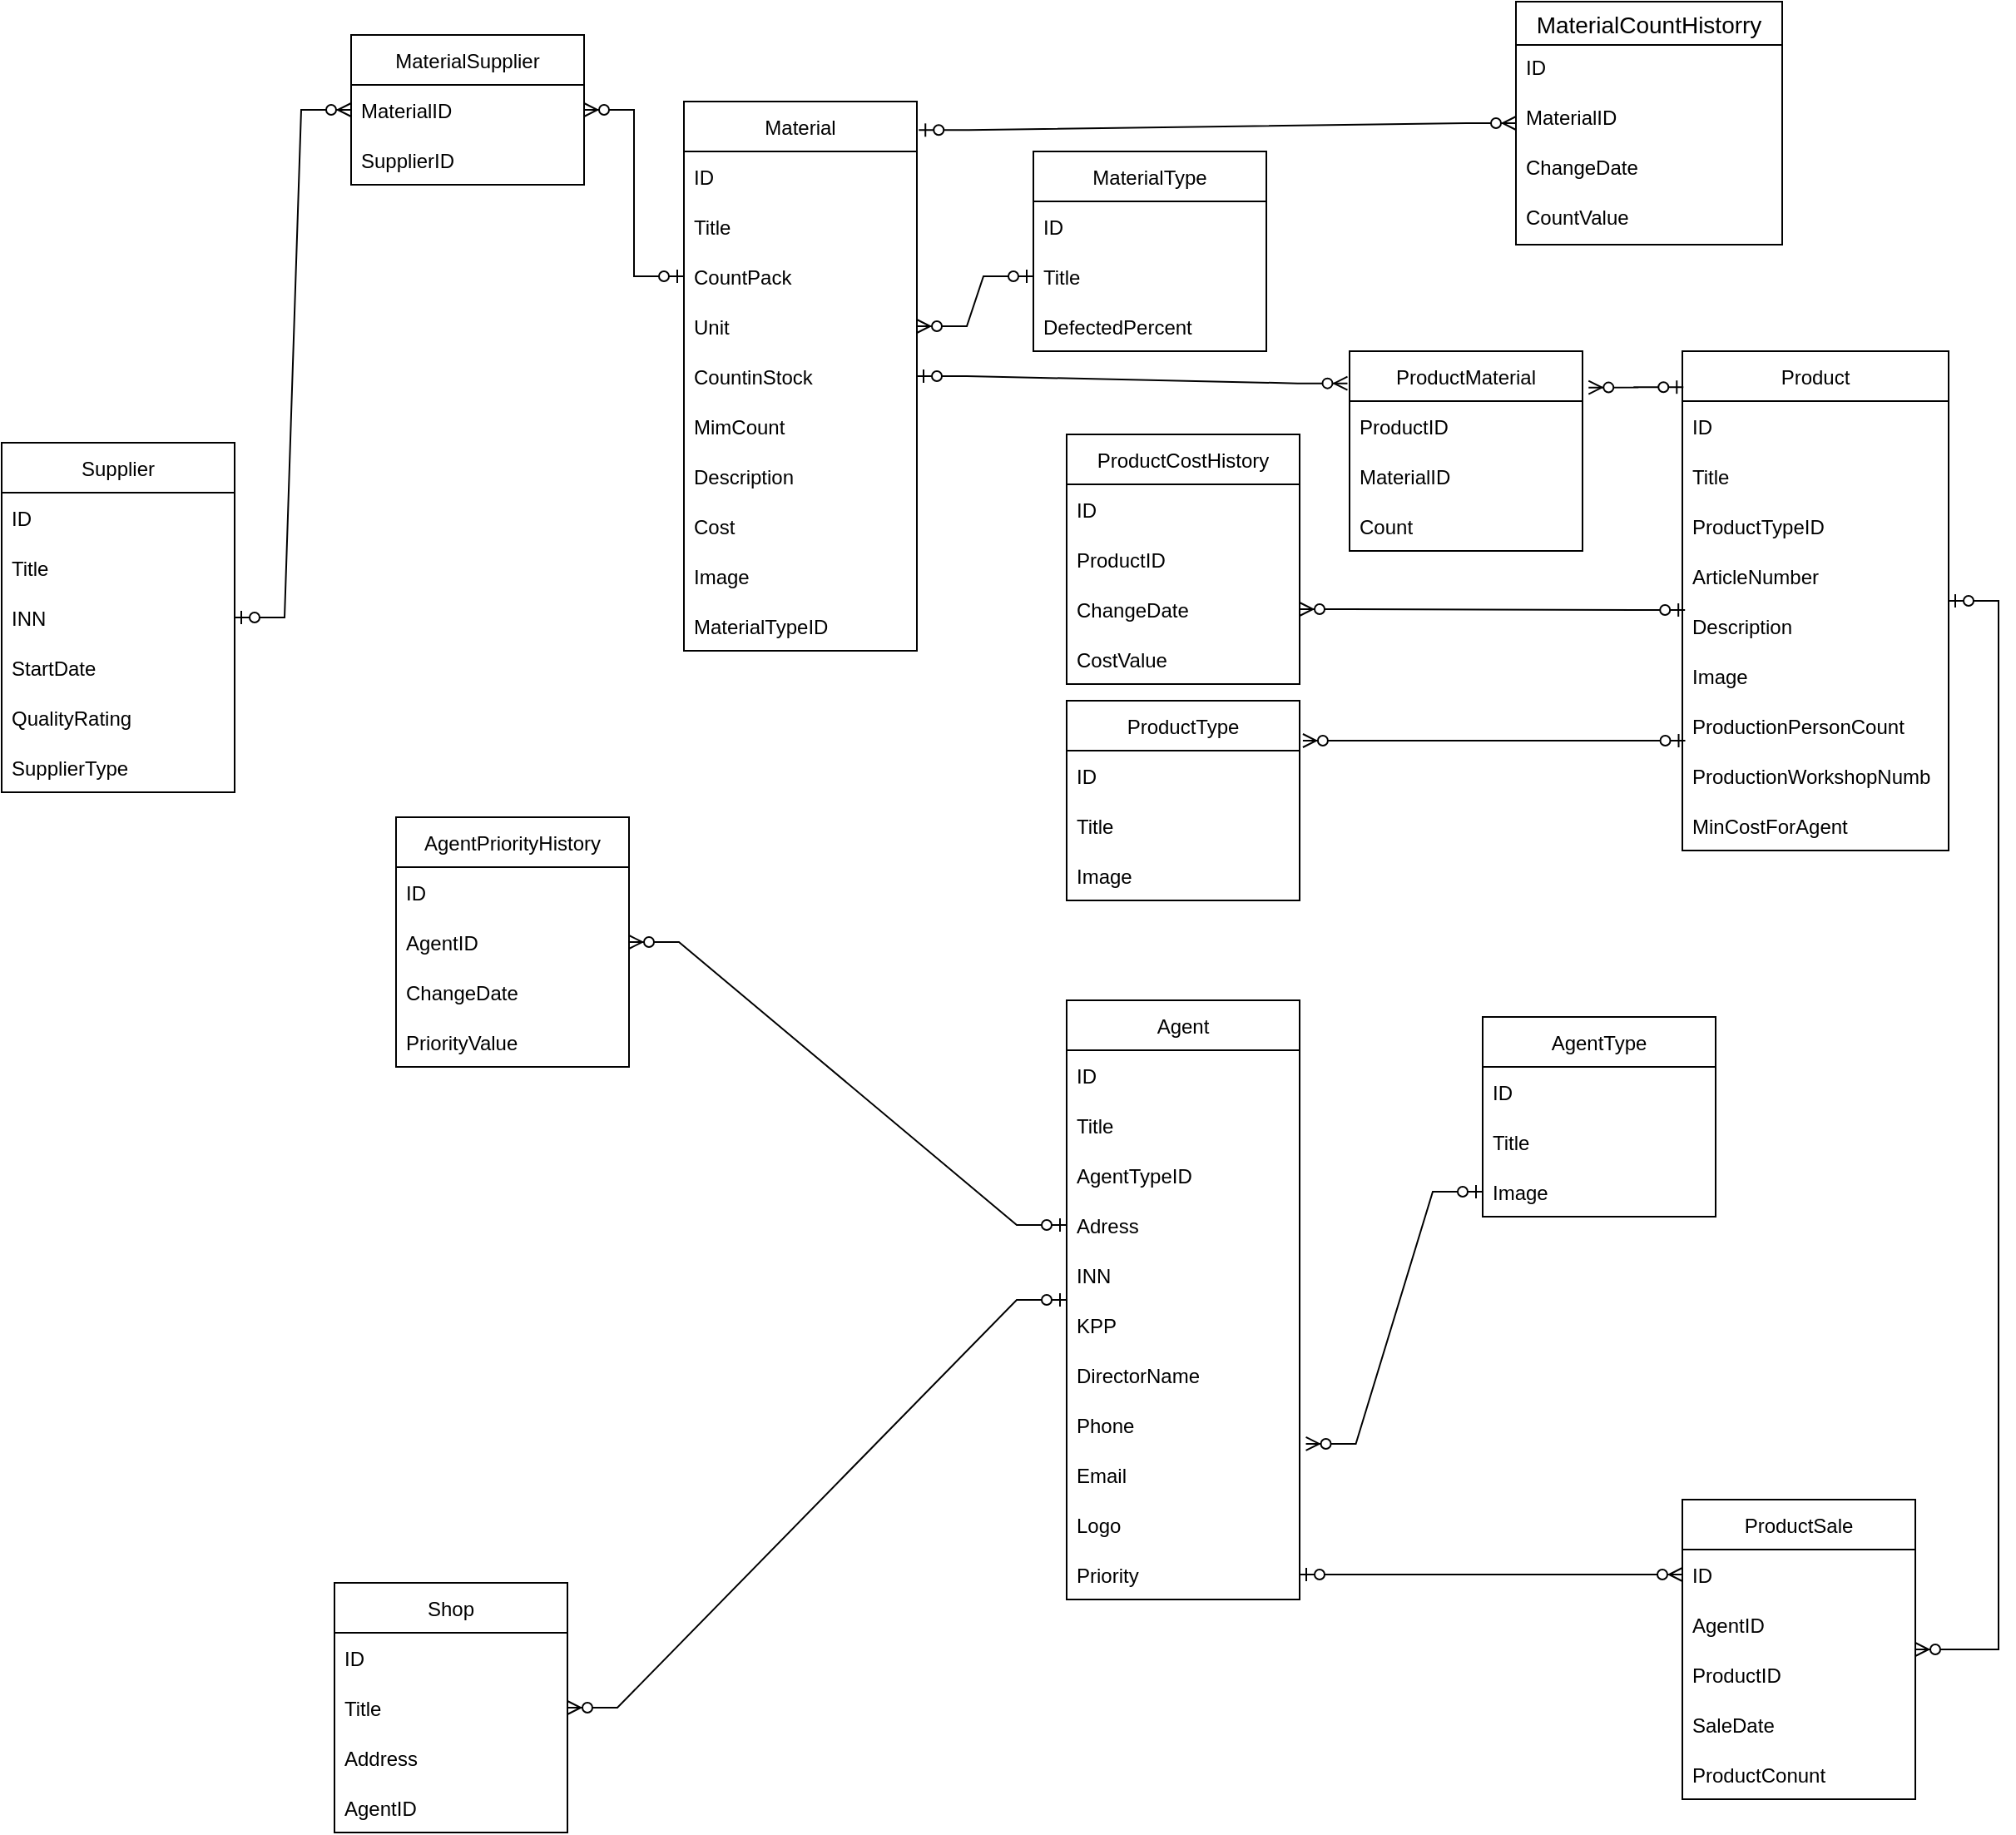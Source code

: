 <mxfile version="20.5.1" type="device"><diagram id="dXDiWoVjgruQhCKhAoji" name="Страница 1"><mxGraphModel dx="2500" dy="829" grid="1" gridSize="10" guides="1" tooltips="1" connect="1" arrows="1" fold="1" page="1" pageScale="1" pageWidth="827" pageHeight="1169" math="0" shadow="0"><root><mxCell id="0"/><mxCell id="1" parent="0"/><mxCell id="D14XUjbQnSasZmBfT_IB-1" value="Product" style="swimlane;fontStyle=0;childLayout=stackLayout;horizontal=1;startSize=30;horizontalStack=0;resizeParent=1;resizeParentMax=0;resizeLast=0;collapsible=1;marginBottom=0;" parent="1" vertex="1"><mxGeometry x="290" y="210" width="160" height="300" as="geometry"><mxRectangle x="110" y="110" width="80" height="30" as="alternateBounds"/></mxGeometry></mxCell><mxCell id="D14XUjbQnSasZmBfT_IB-2" value="ID" style="text;strokeColor=none;fillColor=none;align=left;verticalAlign=middle;spacingLeft=4;spacingRight=4;overflow=hidden;points=[[0,0.5],[1,0.5]];portConstraint=eastwest;rotatable=0;" parent="D14XUjbQnSasZmBfT_IB-1" vertex="1"><mxGeometry y="30" width="160" height="30" as="geometry"/></mxCell><mxCell id="D14XUjbQnSasZmBfT_IB-3" value="Title" style="text;strokeColor=none;fillColor=none;align=left;verticalAlign=middle;spacingLeft=4;spacingRight=4;overflow=hidden;points=[[0,0.5],[1,0.5]];portConstraint=eastwest;rotatable=0;" parent="D14XUjbQnSasZmBfT_IB-1" vertex="1"><mxGeometry y="60" width="160" height="30" as="geometry"/></mxCell><mxCell id="D14XUjbQnSasZmBfT_IB-4" value="ProductTypeID" style="text;strokeColor=none;fillColor=none;align=left;verticalAlign=middle;spacingLeft=4;spacingRight=4;overflow=hidden;points=[[0,0.5],[1,0.5]];portConstraint=eastwest;rotatable=0;" parent="D14XUjbQnSasZmBfT_IB-1" vertex="1"><mxGeometry y="90" width="160" height="30" as="geometry"/></mxCell><mxCell id="D14XUjbQnSasZmBfT_IB-23" value="ArticleNumber" style="text;strokeColor=none;fillColor=none;align=left;verticalAlign=middle;spacingLeft=4;spacingRight=4;overflow=hidden;points=[[0,0.5],[1,0.5]];portConstraint=eastwest;rotatable=0;" parent="D14XUjbQnSasZmBfT_IB-1" vertex="1"><mxGeometry y="120" width="160" height="30" as="geometry"/></mxCell><mxCell id="D14XUjbQnSasZmBfT_IB-24" value="Description" style="text;strokeColor=none;fillColor=none;align=left;verticalAlign=middle;spacingLeft=4;spacingRight=4;overflow=hidden;points=[[0,0.5],[1,0.5]];portConstraint=eastwest;rotatable=0;" parent="D14XUjbQnSasZmBfT_IB-1" vertex="1"><mxGeometry y="150" width="160" height="30" as="geometry"/></mxCell><mxCell id="D14XUjbQnSasZmBfT_IB-25" value="Image" style="text;strokeColor=none;fillColor=none;align=left;verticalAlign=middle;spacingLeft=4;spacingRight=4;overflow=hidden;points=[[0,0.5],[1,0.5]];portConstraint=eastwest;rotatable=0;" parent="D14XUjbQnSasZmBfT_IB-1" vertex="1"><mxGeometry y="180" width="160" height="30" as="geometry"/></mxCell><mxCell id="D14XUjbQnSasZmBfT_IB-26" value="ProductionPersonCount" style="text;strokeColor=none;fillColor=none;align=left;verticalAlign=middle;spacingLeft=4;spacingRight=4;overflow=hidden;points=[[0,0.5],[1,0.5]];portConstraint=eastwest;rotatable=0;" parent="D14XUjbQnSasZmBfT_IB-1" vertex="1"><mxGeometry y="210" width="160" height="30" as="geometry"/></mxCell><mxCell id="D14XUjbQnSasZmBfT_IB-28" value="ProductionWorkshopNumb" style="text;strokeColor=none;fillColor=none;align=left;verticalAlign=middle;spacingLeft=4;spacingRight=4;overflow=hidden;points=[[0,0.5],[1,0.5]];portConstraint=eastwest;rotatable=0;" parent="D14XUjbQnSasZmBfT_IB-1" vertex="1"><mxGeometry y="240" width="160" height="30" as="geometry"/></mxCell><mxCell id="D14XUjbQnSasZmBfT_IB-27" value="MinCostForAgent" style="text;strokeColor=none;fillColor=none;align=left;verticalAlign=middle;spacingLeft=4;spacingRight=4;overflow=hidden;points=[[0,0.5],[1,0.5]];portConstraint=eastwest;rotatable=0;" parent="D14XUjbQnSasZmBfT_IB-1" vertex="1"><mxGeometry y="270" width="160" height="30" as="geometry"/></mxCell><mxCell id="D14XUjbQnSasZmBfT_IB-58" value="" style="edgeStyle=entityRelationEdgeStyle;fontSize=12;html=1;endArrow=ERzeroToMany;startArrow=ERzeroToOne;rounded=0;entryX=1.026;entryY=0.182;entryDx=0;entryDy=0;entryPerimeter=0;exitX=0.004;exitY=0.072;exitDx=0;exitDy=0;exitPerimeter=0;" parent="1" source="D14XUjbQnSasZmBfT_IB-1" target="D14XUjbQnSasZmBfT_IB-59" edge="1"><mxGeometry width="100" height="100" relative="1" as="geometry"><mxPoint x="429.5" y="249" as="sourcePoint"/><mxPoint x="258.5" y="170" as="targetPoint"/></mxGeometry></mxCell><mxCell id="D14XUjbQnSasZmBfT_IB-59" value="ProductMaterial" style="swimlane;fontStyle=0;childLayout=stackLayout;horizontal=1;startSize=30;horizontalStack=0;resizeParent=1;resizeParentMax=0;resizeLast=0;collapsible=1;marginBottom=0;labelBackgroundColor=none;labelBorderColor=none;" parent="1" vertex="1"><mxGeometry x="90" y="210" width="140" height="120" as="geometry"/></mxCell><mxCell id="D14XUjbQnSasZmBfT_IB-60" value="ProductID" style="text;strokeColor=none;fillColor=none;align=left;verticalAlign=middle;spacingLeft=4;spacingRight=4;overflow=hidden;points=[[0,0.5],[1,0.5]];portConstraint=eastwest;rotatable=0;labelBackgroundColor=none;labelBorderColor=none;" parent="D14XUjbQnSasZmBfT_IB-59" vertex="1"><mxGeometry y="30" width="140" height="30" as="geometry"/></mxCell><mxCell id="D14XUjbQnSasZmBfT_IB-61" value="MaterialID" style="text;strokeColor=none;fillColor=none;align=left;verticalAlign=middle;spacingLeft=4;spacingRight=4;overflow=hidden;points=[[0,0.5],[1,0.5]];portConstraint=eastwest;rotatable=0;labelBackgroundColor=none;labelBorderColor=none;" parent="D14XUjbQnSasZmBfT_IB-59" vertex="1"><mxGeometry y="60" width="140" height="30" as="geometry"/></mxCell><mxCell id="D14XUjbQnSasZmBfT_IB-62" value="Count" style="text;strokeColor=none;fillColor=none;align=left;verticalAlign=middle;spacingLeft=4;spacingRight=4;overflow=hidden;points=[[0,0.5],[1,0.5]];portConstraint=eastwest;rotatable=0;labelBackgroundColor=none;labelBorderColor=none;" parent="D14XUjbQnSasZmBfT_IB-59" vertex="1"><mxGeometry y="90" width="140" height="30" as="geometry"/></mxCell><mxCell id="D14XUjbQnSasZmBfT_IB-63" value="" style="edgeStyle=entityRelationEdgeStyle;fontSize=12;html=1;endArrow=ERzeroToMany;startArrow=ERzeroToOne;rounded=0;exitX=0.01;exitY=0.183;exitDx=0;exitDy=0;exitPerimeter=0;entryX=1;entryY=0.5;entryDx=0;entryDy=0;" parent="1" source="D14XUjbQnSasZmBfT_IB-24" target="D14XUjbQnSasZmBfT_IB-67" edge="1"><mxGeometry width="100" height="100" relative="1" as="geometry"><mxPoint x="110" y="430" as="sourcePoint"/><mxPoint x="-50" y="360" as="targetPoint"/></mxGeometry></mxCell><mxCell id="D14XUjbQnSasZmBfT_IB-64" value="ProductCostHistory" style="swimlane;fontStyle=0;childLayout=stackLayout;horizontal=1;startSize=30;horizontalStack=0;resizeParent=1;resizeParentMax=0;resizeLast=0;collapsible=1;marginBottom=0;labelBackgroundColor=none;labelBorderColor=none;" parent="1" vertex="1"><mxGeometry x="-80" y="260" width="140" height="150" as="geometry"/></mxCell><mxCell id="D14XUjbQnSasZmBfT_IB-65" value="ID" style="text;strokeColor=none;fillColor=none;align=left;verticalAlign=middle;spacingLeft=4;spacingRight=4;overflow=hidden;points=[[0,0.5],[1,0.5]];portConstraint=eastwest;rotatable=0;labelBackgroundColor=none;labelBorderColor=none;" parent="D14XUjbQnSasZmBfT_IB-64" vertex="1"><mxGeometry y="30" width="140" height="30" as="geometry"/></mxCell><mxCell id="D14XUjbQnSasZmBfT_IB-66" value="ProductID" style="text;strokeColor=none;fillColor=none;align=left;verticalAlign=middle;spacingLeft=4;spacingRight=4;overflow=hidden;points=[[0,0.5],[1,0.5]];portConstraint=eastwest;rotatable=0;labelBackgroundColor=none;labelBorderColor=none;" parent="D14XUjbQnSasZmBfT_IB-64" vertex="1"><mxGeometry y="60" width="140" height="30" as="geometry"/></mxCell><mxCell id="D14XUjbQnSasZmBfT_IB-67" value="ChangeDate" style="text;strokeColor=none;fillColor=none;align=left;verticalAlign=middle;spacingLeft=4;spacingRight=4;overflow=hidden;points=[[0,0.5],[1,0.5]];portConstraint=eastwest;rotatable=0;labelBackgroundColor=none;labelBorderColor=none;" parent="D14XUjbQnSasZmBfT_IB-64" vertex="1"><mxGeometry y="90" width="140" height="30" as="geometry"/></mxCell><mxCell id="D14XUjbQnSasZmBfT_IB-68" value="CostValue" style="text;strokeColor=none;fillColor=none;align=left;verticalAlign=middle;spacingLeft=4;spacingRight=4;overflow=hidden;points=[[0,0.5],[1,0.5]];portConstraint=eastwest;rotatable=0;labelBackgroundColor=none;labelBorderColor=none;" parent="D14XUjbQnSasZmBfT_IB-64" vertex="1"><mxGeometry y="120" width="140" height="30" as="geometry"/></mxCell><mxCell id="D14XUjbQnSasZmBfT_IB-78" value="ProductType" style="swimlane;fontStyle=0;childLayout=stackLayout;horizontal=1;startSize=30;horizontalStack=0;resizeParent=1;resizeParentMax=0;resizeLast=0;collapsible=1;marginBottom=0;labelBackgroundColor=none;labelBorderColor=none;" parent="1" vertex="1"><mxGeometry x="-80" y="420" width="140" height="120" as="geometry"/></mxCell><mxCell id="D14XUjbQnSasZmBfT_IB-79" value="ID" style="text;strokeColor=none;fillColor=none;align=left;verticalAlign=middle;spacingLeft=4;spacingRight=4;overflow=hidden;points=[[0,0.5],[1,0.5]];portConstraint=eastwest;rotatable=0;labelBackgroundColor=none;labelBorderColor=none;" parent="D14XUjbQnSasZmBfT_IB-78" vertex="1"><mxGeometry y="30" width="140" height="30" as="geometry"/></mxCell><mxCell id="D14XUjbQnSasZmBfT_IB-80" value="Title" style="text;strokeColor=none;fillColor=none;align=left;verticalAlign=middle;spacingLeft=4;spacingRight=4;overflow=hidden;points=[[0,0.5],[1,0.5]];portConstraint=eastwest;rotatable=0;labelBackgroundColor=none;labelBorderColor=none;" parent="D14XUjbQnSasZmBfT_IB-78" vertex="1"><mxGeometry y="60" width="140" height="30" as="geometry"/></mxCell><mxCell id="D14XUjbQnSasZmBfT_IB-81" value="Image" style="text;strokeColor=none;fillColor=none;align=left;verticalAlign=middle;spacingLeft=4;spacingRight=4;overflow=hidden;points=[[0,0.5],[1,0.5]];portConstraint=eastwest;rotatable=0;labelBackgroundColor=none;labelBorderColor=none;" parent="D14XUjbQnSasZmBfT_IB-78" vertex="1"><mxGeometry y="90" width="140" height="30" as="geometry"/></mxCell><mxCell id="D14XUjbQnSasZmBfT_IB-84" value="" style="edgeStyle=entityRelationEdgeStyle;fontSize=12;html=1;endArrow=ERzeroToMany;startArrow=ERzeroToOne;rounded=0;exitX=0.011;exitY=0.8;exitDx=0;exitDy=0;entryX=1.014;entryY=0.2;entryDx=0;entryDy=0;entryPerimeter=0;exitPerimeter=0;" parent="1" source="D14XUjbQnSasZmBfT_IB-26" target="D14XUjbQnSasZmBfT_IB-78" edge="1"><mxGeometry width="100" height="100" relative="1" as="geometry"><mxPoint x="221.6" y="330.2" as="sourcePoint"/><mxPoint x="10" y="330" as="targetPoint"/></mxGeometry></mxCell><mxCell id="rh76qWA8-yJuGrsa8oUS-1" value="Agent" style="swimlane;fontStyle=0;childLayout=stackLayout;horizontal=1;startSize=30;horizontalStack=0;resizeParent=1;resizeParentMax=0;resizeLast=0;collapsible=1;marginBottom=0;" parent="1" vertex="1"><mxGeometry x="-80" y="600" width="140" height="360" as="geometry"/></mxCell><mxCell id="rh76qWA8-yJuGrsa8oUS-2" value="ID" style="text;strokeColor=none;fillColor=none;align=left;verticalAlign=middle;spacingLeft=4;spacingRight=4;overflow=hidden;points=[[0,0.5],[1,0.5]];portConstraint=eastwest;rotatable=0;" parent="rh76qWA8-yJuGrsa8oUS-1" vertex="1"><mxGeometry y="30" width="140" height="30" as="geometry"/></mxCell><mxCell id="rh76qWA8-yJuGrsa8oUS-3" value="Title" style="text;strokeColor=none;fillColor=none;align=left;verticalAlign=middle;spacingLeft=4;spacingRight=4;overflow=hidden;points=[[0,0.5],[1,0.5]];portConstraint=eastwest;rotatable=0;" parent="rh76qWA8-yJuGrsa8oUS-1" vertex="1"><mxGeometry y="60" width="140" height="30" as="geometry"/></mxCell><mxCell id="rh76qWA8-yJuGrsa8oUS-4" value="AgentTypeID" style="text;strokeColor=none;fillColor=none;align=left;verticalAlign=middle;spacingLeft=4;spacingRight=4;overflow=hidden;points=[[0,0.5],[1,0.5]];portConstraint=eastwest;rotatable=0;" parent="rh76qWA8-yJuGrsa8oUS-1" vertex="1"><mxGeometry y="90" width="140" height="30" as="geometry"/></mxCell><mxCell id="rh76qWA8-yJuGrsa8oUS-5" value="Adress" style="text;strokeColor=none;fillColor=none;align=left;verticalAlign=middle;spacingLeft=4;spacingRight=4;overflow=hidden;points=[[0,0.5],[1,0.5]];portConstraint=eastwest;rotatable=0;" parent="rh76qWA8-yJuGrsa8oUS-1" vertex="1"><mxGeometry y="120" width="140" height="30" as="geometry"/></mxCell><mxCell id="rh76qWA8-yJuGrsa8oUS-6" value="INN" style="text;strokeColor=none;fillColor=none;align=left;verticalAlign=middle;spacingLeft=4;spacingRight=4;overflow=hidden;points=[[0,0.5],[1,0.5]];portConstraint=eastwest;rotatable=0;" parent="rh76qWA8-yJuGrsa8oUS-1" vertex="1"><mxGeometry y="150" width="140" height="30" as="geometry"/></mxCell><mxCell id="rh76qWA8-yJuGrsa8oUS-7" value="KPP" style="text;strokeColor=none;fillColor=none;align=left;verticalAlign=middle;spacingLeft=4;spacingRight=4;overflow=hidden;points=[[0,0.5],[1,0.5]];portConstraint=eastwest;rotatable=0;" parent="rh76qWA8-yJuGrsa8oUS-1" vertex="1"><mxGeometry y="180" width="140" height="30" as="geometry"/></mxCell><mxCell id="rh76qWA8-yJuGrsa8oUS-8" value="DirectorName" style="text;strokeColor=none;fillColor=none;align=left;verticalAlign=middle;spacingLeft=4;spacingRight=4;overflow=hidden;points=[[0,0.5],[1,0.5]];portConstraint=eastwest;rotatable=0;" parent="rh76qWA8-yJuGrsa8oUS-1" vertex="1"><mxGeometry y="210" width="140" height="30" as="geometry"/></mxCell><mxCell id="rh76qWA8-yJuGrsa8oUS-9" value="Phone" style="text;strokeColor=none;fillColor=none;align=left;verticalAlign=middle;spacingLeft=4;spacingRight=4;overflow=hidden;points=[[0,0.5],[1,0.5]];portConstraint=eastwest;rotatable=0;" parent="rh76qWA8-yJuGrsa8oUS-1" vertex="1"><mxGeometry y="240" width="140" height="30" as="geometry"/></mxCell><mxCell id="rh76qWA8-yJuGrsa8oUS-10" value="Email" style="text;strokeColor=none;fillColor=none;align=left;verticalAlign=middle;spacingLeft=4;spacingRight=4;overflow=hidden;points=[[0,0.5],[1,0.5]];portConstraint=eastwest;rotatable=0;" parent="rh76qWA8-yJuGrsa8oUS-1" vertex="1"><mxGeometry y="270" width="140" height="30" as="geometry"/></mxCell><mxCell id="rh76qWA8-yJuGrsa8oUS-11" value="Logo" style="text;strokeColor=none;fillColor=none;align=left;verticalAlign=middle;spacingLeft=4;spacingRight=4;overflow=hidden;points=[[0,0.5],[1,0.5]];portConstraint=eastwest;rotatable=0;" parent="rh76qWA8-yJuGrsa8oUS-1" vertex="1"><mxGeometry y="300" width="140" height="30" as="geometry"/></mxCell><mxCell id="rh76qWA8-yJuGrsa8oUS-12" value="Priority" style="text;strokeColor=none;fillColor=none;align=left;verticalAlign=middle;spacingLeft=4;spacingRight=4;overflow=hidden;points=[[0,0.5],[1,0.5]];portConstraint=eastwest;rotatable=0;" parent="rh76qWA8-yJuGrsa8oUS-1" vertex="1"><mxGeometry y="330" width="140" height="30" as="geometry"/></mxCell><mxCell id="rh76qWA8-yJuGrsa8oUS-14" value="AgentType" style="swimlane;fontStyle=0;childLayout=stackLayout;horizontal=1;startSize=30;horizontalStack=0;resizeParent=1;resizeParentMax=0;resizeLast=0;collapsible=1;marginBottom=0;" parent="1" vertex="1"><mxGeometry x="170" y="610" width="140" height="120" as="geometry"/></mxCell><mxCell id="rh76qWA8-yJuGrsa8oUS-15" value="ID" style="text;strokeColor=none;fillColor=none;align=left;verticalAlign=middle;spacingLeft=4;spacingRight=4;overflow=hidden;points=[[0,0.5],[1,0.5]];portConstraint=eastwest;rotatable=0;" parent="rh76qWA8-yJuGrsa8oUS-14" vertex="1"><mxGeometry y="30" width="140" height="30" as="geometry"/></mxCell><mxCell id="rh76qWA8-yJuGrsa8oUS-16" value="Title" style="text;strokeColor=none;fillColor=none;align=left;verticalAlign=middle;spacingLeft=4;spacingRight=4;overflow=hidden;points=[[0,0.5],[1,0.5]];portConstraint=eastwest;rotatable=0;" parent="rh76qWA8-yJuGrsa8oUS-14" vertex="1"><mxGeometry y="60" width="140" height="30" as="geometry"/></mxCell><mxCell id="rh76qWA8-yJuGrsa8oUS-17" value="Image" style="text;strokeColor=none;fillColor=none;align=left;verticalAlign=middle;spacingLeft=4;spacingRight=4;overflow=hidden;points=[[0,0.5],[1,0.5]];portConstraint=eastwest;rotatable=0;" parent="rh76qWA8-yJuGrsa8oUS-14" vertex="1"><mxGeometry y="90" width="140" height="30" as="geometry"/></mxCell><mxCell id="rh76qWA8-yJuGrsa8oUS-27" value="" style="edgeStyle=entityRelationEdgeStyle;fontSize=12;html=1;endArrow=ERzeroToMany;startArrow=ERzeroToOne;rounded=0;exitX=0;exitY=0.5;exitDx=0;exitDy=0;entryX=1.027;entryY=-0.117;entryDx=0;entryDy=0;entryPerimeter=0;" parent="1" source="rh76qWA8-yJuGrsa8oUS-17" target="rh76qWA8-yJuGrsa8oUS-10" edge="1"><mxGeometry width="100" height="100" relative="1" as="geometry"><mxPoint x="321" y="920" as="sourcePoint"/><mxPoint x="320" y="1153.0" as="targetPoint"/></mxGeometry></mxCell><mxCell id="rh76qWA8-yJuGrsa8oUS-28" value="ProductSale" style="swimlane;fontStyle=0;childLayout=stackLayout;horizontal=1;startSize=30;horizontalStack=0;resizeParent=1;resizeParentMax=0;resizeLast=0;collapsible=1;marginBottom=0;" parent="1" vertex="1"><mxGeometry x="290" y="900" width="140" height="180" as="geometry"/></mxCell><mxCell id="rh76qWA8-yJuGrsa8oUS-29" value="ID" style="text;strokeColor=none;fillColor=none;align=left;verticalAlign=middle;spacingLeft=4;spacingRight=4;overflow=hidden;points=[[0,0.5],[1,0.5]];portConstraint=eastwest;rotatable=0;" parent="rh76qWA8-yJuGrsa8oUS-28" vertex="1"><mxGeometry y="30" width="140" height="30" as="geometry"/></mxCell><mxCell id="rh76qWA8-yJuGrsa8oUS-30" value="AgentID" style="text;strokeColor=none;fillColor=none;align=left;verticalAlign=middle;spacingLeft=4;spacingRight=4;overflow=hidden;points=[[0,0.5],[1,0.5]];portConstraint=eastwest;rotatable=0;" parent="rh76qWA8-yJuGrsa8oUS-28" vertex="1"><mxGeometry y="60" width="140" height="30" as="geometry"/></mxCell><mxCell id="rh76qWA8-yJuGrsa8oUS-31" value="ProductID" style="text;strokeColor=none;fillColor=none;align=left;verticalAlign=middle;spacingLeft=4;spacingRight=4;overflow=hidden;points=[[0,0.5],[1,0.5]];portConstraint=eastwest;rotatable=0;" parent="rh76qWA8-yJuGrsa8oUS-28" vertex="1"><mxGeometry y="90" width="140" height="30" as="geometry"/></mxCell><mxCell id="rh76qWA8-yJuGrsa8oUS-32" value="SaleDate" style="text;strokeColor=none;fillColor=none;align=left;verticalAlign=middle;spacingLeft=4;spacingRight=4;overflow=hidden;points=[[0,0.5],[1,0.5]];portConstraint=eastwest;rotatable=0;" parent="rh76qWA8-yJuGrsa8oUS-28" vertex="1"><mxGeometry y="120" width="140" height="30" as="geometry"/></mxCell><mxCell id="rh76qWA8-yJuGrsa8oUS-33" value="ProductConunt" style="text;strokeColor=none;fillColor=none;align=left;verticalAlign=middle;spacingLeft=4;spacingRight=4;overflow=hidden;points=[[0,0.5],[1,0.5]];portConstraint=eastwest;rotatable=0;" parent="rh76qWA8-yJuGrsa8oUS-28" vertex="1"><mxGeometry y="150" width="140" height="30" as="geometry"/></mxCell><mxCell id="rh76qWA8-yJuGrsa8oUS-34" value="" style="edgeStyle=entityRelationEdgeStyle;fontSize=12;html=1;endArrow=ERzeroToMany;startArrow=ERzeroToOne;rounded=0;exitX=1;exitY=0.5;exitDx=0;exitDy=0;entryX=0;entryY=0.5;entryDx=0;entryDy=0;" parent="1" source="rh76qWA8-yJuGrsa8oUS-12" target="rh76qWA8-yJuGrsa8oUS-29" edge="1"><mxGeometry width="100" height="100" relative="1" as="geometry"><mxPoint x="166.22" y="960.0" as="sourcePoint"/><mxPoint x="140" y="1010" as="targetPoint"/></mxGeometry></mxCell><mxCell id="rh76qWA8-yJuGrsa8oUS-35" value="" style="edgeStyle=entityRelationEdgeStyle;fontSize=12;html=1;endArrow=ERzeroToMany;startArrow=ERzeroToOne;rounded=0;" parent="1" source="D14XUjbQnSasZmBfT_IB-1" target="rh76qWA8-yJuGrsa8oUS-28" edge="1"><mxGeometry width="100" height="100" relative="1" as="geometry"><mxPoint x="450" y="970" as="sourcePoint"/><mxPoint x="400.0" y="841.49" as="targetPoint"/></mxGeometry></mxCell><mxCell id="rh76qWA8-yJuGrsa8oUS-36" value="Shop" style="swimlane;fontStyle=0;childLayout=stackLayout;horizontal=1;startSize=30;horizontalStack=0;resizeParent=1;resizeParentMax=0;resizeLast=0;collapsible=1;marginBottom=0;" parent="1" vertex="1"><mxGeometry x="-520" y="950" width="140" height="150" as="geometry"/></mxCell><mxCell id="rh76qWA8-yJuGrsa8oUS-37" value="ID" style="text;strokeColor=none;fillColor=none;align=left;verticalAlign=middle;spacingLeft=4;spacingRight=4;overflow=hidden;points=[[0,0.5],[1,0.5]];portConstraint=eastwest;rotatable=0;" parent="rh76qWA8-yJuGrsa8oUS-36" vertex="1"><mxGeometry y="30" width="140" height="30" as="geometry"/></mxCell><mxCell id="rh76qWA8-yJuGrsa8oUS-38" value="Title" style="text;strokeColor=none;fillColor=none;align=left;verticalAlign=middle;spacingLeft=4;spacingRight=4;overflow=hidden;points=[[0,0.5],[1,0.5]];portConstraint=eastwest;rotatable=0;" parent="rh76qWA8-yJuGrsa8oUS-36" vertex="1"><mxGeometry y="60" width="140" height="30" as="geometry"/></mxCell><mxCell id="rh76qWA8-yJuGrsa8oUS-39" value="Address" style="text;strokeColor=none;fillColor=none;align=left;verticalAlign=middle;spacingLeft=4;spacingRight=4;overflow=hidden;points=[[0,0.5],[1,0.5]];portConstraint=eastwest;rotatable=0;" parent="rh76qWA8-yJuGrsa8oUS-36" vertex="1"><mxGeometry y="90" width="140" height="30" as="geometry"/></mxCell><mxCell id="rh76qWA8-yJuGrsa8oUS-41" value="AgentID" style="text;strokeColor=none;fillColor=none;align=left;verticalAlign=middle;spacingLeft=4;spacingRight=4;overflow=hidden;points=[[0,0.5],[1,0.5]];portConstraint=eastwest;rotatable=0;" parent="rh76qWA8-yJuGrsa8oUS-36" vertex="1"><mxGeometry y="120" width="140" height="30" as="geometry"/></mxCell><mxCell id="rh76qWA8-yJuGrsa8oUS-43" value="AgentPriorityHistory" style="swimlane;fontStyle=0;childLayout=stackLayout;horizontal=1;startSize=30;horizontalStack=0;resizeParent=1;resizeParentMax=0;resizeLast=0;collapsible=1;marginBottom=0;" parent="1" vertex="1"><mxGeometry x="-483" y="490" width="140" height="150" as="geometry"/></mxCell><mxCell id="rh76qWA8-yJuGrsa8oUS-44" value="ID" style="text;strokeColor=none;fillColor=none;align=left;verticalAlign=middle;spacingLeft=4;spacingRight=4;overflow=hidden;points=[[0,0.5],[1,0.5]];portConstraint=eastwest;rotatable=0;" parent="rh76qWA8-yJuGrsa8oUS-43" vertex="1"><mxGeometry y="30" width="140" height="30" as="geometry"/></mxCell><mxCell id="rh76qWA8-yJuGrsa8oUS-45" value="AgentID" style="text;strokeColor=none;fillColor=none;align=left;verticalAlign=middle;spacingLeft=4;spacingRight=4;overflow=hidden;points=[[0,0.5],[1,0.5]];portConstraint=eastwest;rotatable=0;" parent="rh76qWA8-yJuGrsa8oUS-43" vertex="1"><mxGeometry y="60" width="140" height="30" as="geometry"/></mxCell><mxCell id="rh76qWA8-yJuGrsa8oUS-46" value="ChangeDate" style="text;strokeColor=none;fillColor=none;align=left;verticalAlign=middle;spacingLeft=4;spacingRight=4;overflow=hidden;points=[[0,0.5],[1,0.5]];portConstraint=eastwest;rotatable=0;" parent="rh76qWA8-yJuGrsa8oUS-43" vertex="1"><mxGeometry y="90" width="140" height="30" as="geometry"/></mxCell><mxCell id="rh76qWA8-yJuGrsa8oUS-50" value="PriorityValue" style="text;strokeColor=none;fillColor=none;align=left;verticalAlign=middle;spacingLeft=4;spacingRight=4;overflow=hidden;points=[[0,0.5],[1,0.5]];portConstraint=eastwest;rotatable=0;" parent="rh76qWA8-yJuGrsa8oUS-43" vertex="1"><mxGeometry y="120" width="140" height="30" as="geometry"/></mxCell><mxCell id="rh76qWA8-yJuGrsa8oUS-52" value="" style="edgeStyle=entityRelationEdgeStyle;fontSize=12;html=1;endArrow=ERzeroToMany;startArrow=ERzeroToOne;rounded=0;exitX=0;exitY=0.5;exitDx=0;exitDy=0;" parent="1" source="rh76qWA8-yJuGrsa8oUS-5" target="rh76qWA8-yJuGrsa8oUS-43" edge="1"><mxGeometry width="100" height="100" relative="1" as="geometry"><mxPoint x="-193.78" y="740.0" as="sourcePoint"/><mxPoint x="-260.0" y="741.49" as="targetPoint"/></mxGeometry></mxCell><mxCell id="rh76qWA8-yJuGrsa8oUS-53" value="MaterialType" style="swimlane;fontStyle=0;childLayout=stackLayout;horizontal=1;startSize=30;horizontalStack=0;resizeParent=1;resizeParentMax=0;resizeLast=0;collapsible=1;marginBottom=0;" parent="1" vertex="1"><mxGeometry x="-100" y="90" width="140" height="120" as="geometry"/></mxCell><mxCell id="rh76qWA8-yJuGrsa8oUS-54" value="ID" style="text;strokeColor=none;fillColor=none;align=left;verticalAlign=middle;spacingLeft=4;spacingRight=4;overflow=hidden;points=[[0,0.5],[1,0.5]];portConstraint=eastwest;rotatable=0;" parent="rh76qWA8-yJuGrsa8oUS-53" vertex="1"><mxGeometry y="30" width="140" height="30" as="geometry"/></mxCell><mxCell id="rh76qWA8-yJuGrsa8oUS-55" value="Title" style="text;strokeColor=none;fillColor=none;align=left;verticalAlign=middle;spacingLeft=4;spacingRight=4;overflow=hidden;points=[[0,0.5],[1,0.5]];portConstraint=eastwest;rotatable=0;" parent="rh76qWA8-yJuGrsa8oUS-53" vertex="1"><mxGeometry y="60" width="140" height="30" as="geometry"/></mxCell><mxCell id="rh76qWA8-yJuGrsa8oUS-56" value="DefectedPercent" style="text;strokeColor=none;fillColor=none;align=left;verticalAlign=middle;spacingLeft=4;spacingRight=4;overflow=hidden;points=[[0,0.5],[1,0.5]];portConstraint=eastwest;rotatable=0;" parent="rh76qWA8-yJuGrsa8oUS-53" vertex="1"><mxGeometry y="90" width="140" height="30" as="geometry"/></mxCell><mxCell id="rh76qWA8-yJuGrsa8oUS-57" value="Material" style="swimlane;fontStyle=0;childLayout=stackLayout;horizontal=1;startSize=30;horizontalStack=0;resizeParent=1;resizeParentMax=0;resizeLast=0;collapsible=1;marginBottom=0;" parent="1" vertex="1"><mxGeometry x="-310" y="60" width="140" height="330" as="geometry"/></mxCell><mxCell id="rh76qWA8-yJuGrsa8oUS-58" value="ID" style="text;strokeColor=none;fillColor=none;align=left;verticalAlign=middle;spacingLeft=4;spacingRight=4;overflow=hidden;points=[[0,0.5],[1,0.5]];portConstraint=eastwest;rotatable=0;" parent="rh76qWA8-yJuGrsa8oUS-57" vertex="1"><mxGeometry y="30" width="140" height="30" as="geometry"/></mxCell><mxCell id="rh76qWA8-yJuGrsa8oUS-74" value="Title" style="text;strokeColor=none;fillColor=none;align=left;verticalAlign=middle;spacingLeft=4;spacingRight=4;overflow=hidden;points=[[0,0.5],[1,0.5]];portConstraint=eastwest;rotatable=0;" parent="rh76qWA8-yJuGrsa8oUS-57" vertex="1"><mxGeometry y="60" width="140" height="30" as="geometry"/></mxCell><mxCell id="rh76qWA8-yJuGrsa8oUS-73" value="CountPack" style="text;strokeColor=none;fillColor=none;align=left;verticalAlign=middle;spacingLeft=4;spacingRight=4;overflow=hidden;points=[[0,0.5],[1,0.5]];portConstraint=eastwest;rotatable=0;" parent="rh76qWA8-yJuGrsa8oUS-57" vertex="1"><mxGeometry y="90" width="140" height="30" as="geometry"/></mxCell><mxCell id="rh76qWA8-yJuGrsa8oUS-72" value="Unit" style="text;strokeColor=none;fillColor=none;align=left;verticalAlign=middle;spacingLeft=4;spacingRight=4;overflow=hidden;points=[[0,0.5],[1,0.5]];portConstraint=eastwest;rotatable=0;" parent="rh76qWA8-yJuGrsa8oUS-57" vertex="1"><mxGeometry y="120" width="140" height="30" as="geometry"/></mxCell><mxCell id="rh76qWA8-yJuGrsa8oUS-71" value="CountinStock" style="text;strokeColor=none;fillColor=none;align=left;verticalAlign=middle;spacingLeft=4;spacingRight=4;overflow=hidden;points=[[0,0.5],[1,0.5]];portConstraint=eastwest;rotatable=0;" parent="rh76qWA8-yJuGrsa8oUS-57" vertex="1"><mxGeometry y="150" width="140" height="30" as="geometry"/></mxCell><mxCell id="rh76qWA8-yJuGrsa8oUS-59" value="MimCount" style="text;strokeColor=none;fillColor=none;align=left;verticalAlign=middle;spacingLeft=4;spacingRight=4;overflow=hidden;points=[[0,0.5],[1,0.5]];portConstraint=eastwest;rotatable=0;" parent="rh76qWA8-yJuGrsa8oUS-57" vertex="1"><mxGeometry y="180" width="140" height="30" as="geometry"/></mxCell><mxCell id="rh76qWA8-yJuGrsa8oUS-70" value="Description" style="text;strokeColor=none;fillColor=none;align=left;verticalAlign=middle;spacingLeft=4;spacingRight=4;overflow=hidden;points=[[0,0.5],[1,0.5]];portConstraint=eastwest;rotatable=0;" parent="rh76qWA8-yJuGrsa8oUS-57" vertex="1"><mxGeometry y="210" width="140" height="30" as="geometry"/></mxCell><mxCell id="rh76qWA8-yJuGrsa8oUS-69" value="Cost" style="text;strokeColor=none;fillColor=none;align=left;verticalAlign=middle;spacingLeft=4;spacingRight=4;overflow=hidden;points=[[0,0.5],[1,0.5]];portConstraint=eastwest;rotatable=0;" parent="rh76qWA8-yJuGrsa8oUS-57" vertex="1"><mxGeometry y="240" width="140" height="30" as="geometry"/></mxCell><mxCell id="rh76qWA8-yJuGrsa8oUS-60" value="Image" style="text;strokeColor=none;fillColor=none;align=left;verticalAlign=middle;spacingLeft=4;spacingRight=4;overflow=hidden;points=[[0,0.5],[1,0.5]];portConstraint=eastwest;rotatable=0;" parent="rh76qWA8-yJuGrsa8oUS-57" vertex="1"><mxGeometry y="270" width="140" height="30" as="geometry"/></mxCell><mxCell id="rh76qWA8-yJuGrsa8oUS-76" value="MaterialTypeID" style="text;strokeColor=none;fillColor=none;align=left;verticalAlign=middle;spacingLeft=4;spacingRight=4;overflow=hidden;points=[[0,0.5],[1,0.5]];portConstraint=eastwest;rotatable=0;" parent="rh76qWA8-yJuGrsa8oUS-57" vertex="1"><mxGeometry y="300" width="140" height="30" as="geometry"/></mxCell><mxCell id="rh76qWA8-yJuGrsa8oUS-77" value="MaterialSupplier" style="swimlane;fontStyle=0;childLayout=stackLayout;horizontal=1;startSize=30;horizontalStack=0;resizeParent=1;resizeParentMax=0;resizeLast=0;collapsible=1;marginBottom=0;" parent="1" vertex="1"><mxGeometry x="-510" y="20" width="140" height="90" as="geometry"/></mxCell><mxCell id="rh76qWA8-yJuGrsa8oUS-78" value="MaterialID" style="text;strokeColor=none;fillColor=none;align=left;verticalAlign=middle;spacingLeft=4;spacingRight=4;overflow=hidden;points=[[0,0.5],[1,0.5]];portConstraint=eastwest;rotatable=0;" parent="rh76qWA8-yJuGrsa8oUS-77" vertex="1"><mxGeometry y="30" width="140" height="30" as="geometry"/></mxCell><mxCell id="rh76qWA8-yJuGrsa8oUS-79" value="SupplierID" style="text;strokeColor=none;fillColor=none;align=left;verticalAlign=middle;spacingLeft=4;spacingRight=4;overflow=hidden;points=[[0,0.5],[1,0.5]];portConstraint=eastwest;rotatable=0;" parent="rh76qWA8-yJuGrsa8oUS-77" vertex="1"><mxGeometry y="60" width="140" height="30" as="geometry"/></mxCell><mxCell id="rh76qWA8-yJuGrsa8oUS-88" value="" style="edgeStyle=entityRelationEdgeStyle;fontSize=12;html=1;endArrow=ERzeroToMany;startArrow=ERzeroToOne;rounded=0;exitX=0;exitY=0.5;exitDx=0;exitDy=0;" parent="1" source="rh76qWA8-yJuGrsa8oUS-73" target="rh76qWA8-yJuGrsa8oUS-77" edge="1"><mxGeometry width="100" height="100" relative="1" as="geometry"><mxPoint x="-10" y="70" as="sourcePoint"/><mxPoint x="-10" y="139.38" as="targetPoint"/></mxGeometry></mxCell><mxCell id="rh76qWA8-yJuGrsa8oUS-89" value="Supplier" style="swimlane;fontStyle=0;childLayout=stackLayout;horizontal=1;startSize=30;horizontalStack=0;resizeParent=1;resizeParentMax=0;resizeLast=0;collapsible=1;marginBottom=0;" parent="1" vertex="1"><mxGeometry x="-720" y="265" width="140" height="210" as="geometry"/></mxCell><mxCell id="rh76qWA8-yJuGrsa8oUS-90" value="ID" style="text;strokeColor=none;fillColor=none;align=left;verticalAlign=middle;spacingLeft=4;spacingRight=4;overflow=hidden;points=[[0,0.5],[1,0.5]];portConstraint=eastwest;rotatable=0;" parent="rh76qWA8-yJuGrsa8oUS-89" vertex="1"><mxGeometry y="30" width="140" height="30" as="geometry"/></mxCell><mxCell id="rh76qWA8-yJuGrsa8oUS-91" value="Title" style="text;strokeColor=none;fillColor=none;align=left;verticalAlign=middle;spacingLeft=4;spacingRight=4;overflow=hidden;points=[[0,0.5],[1,0.5]];portConstraint=eastwest;rotatable=0;" parent="rh76qWA8-yJuGrsa8oUS-89" vertex="1"><mxGeometry y="60" width="140" height="30" as="geometry"/></mxCell><mxCell id="rh76qWA8-yJuGrsa8oUS-92" value="INN" style="text;strokeColor=none;fillColor=none;align=left;verticalAlign=middle;spacingLeft=4;spacingRight=4;overflow=hidden;points=[[0,0.5],[1,0.5]];portConstraint=eastwest;rotatable=0;" parent="rh76qWA8-yJuGrsa8oUS-89" vertex="1"><mxGeometry y="90" width="140" height="30" as="geometry"/></mxCell><mxCell id="rh76qWA8-yJuGrsa8oUS-95" value="StartDate" style="text;strokeColor=none;fillColor=none;align=left;verticalAlign=middle;spacingLeft=4;spacingRight=4;overflow=hidden;points=[[0,0.5],[1,0.5]];portConstraint=eastwest;rotatable=0;" parent="rh76qWA8-yJuGrsa8oUS-89" vertex="1"><mxGeometry y="120" width="140" height="30" as="geometry"/></mxCell><mxCell id="rh76qWA8-yJuGrsa8oUS-94" value="QualityRating" style="text;strokeColor=none;fillColor=none;align=left;verticalAlign=middle;spacingLeft=4;spacingRight=4;overflow=hidden;points=[[0,0.5],[1,0.5]];portConstraint=eastwest;rotatable=0;" parent="rh76qWA8-yJuGrsa8oUS-89" vertex="1"><mxGeometry y="150" width="140" height="30" as="geometry"/></mxCell><mxCell id="rh76qWA8-yJuGrsa8oUS-96" value="SupplierType" style="text;strokeColor=none;fillColor=none;align=left;verticalAlign=middle;spacingLeft=4;spacingRight=4;overflow=hidden;points=[[0,0.5],[1,0.5]];portConstraint=eastwest;rotatable=0;" parent="rh76qWA8-yJuGrsa8oUS-89" vertex="1"><mxGeometry y="180" width="140" height="30" as="geometry"/></mxCell><mxCell id="rh76qWA8-yJuGrsa8oUS-98" value="" style="edgeStyle=entityRelationEdgeStyle;fontSize=12;html=1;endArrow=ERzeroToMany;startArrow=ERzeroToOne;rounded=0;entryX=0;entryY=0.5;entryDx=0;entryDy=0;" parent="1" source="rh76qWA8-yJuGrsa8oUS-92" target="rh76qWA8-yJuGrsa8oUS-78" edge="1"><mxGeometry width="100" height="100" relative="1" as="geometry"><mxPoint x="-2.842e-14" y="-152.56" as="sourcePoint"/><mxPoint x="97.48" y="-190" as="targetPoint"/></mxGeometry></mxCell><mxCell id="rh76qWA8-yJuGrsa8oUS-99" value="MaterialCountHistorry" style="swimlane;fontStyle=0;childLayout=stackLayout;horizontal=1;startSize=26;horizontalStack=0;resizeParent=1;resizeParentMax=0;resizeLast=0;collapsible=1;marginBottom=0;align=center;fontSize=14;" parent="1" vertex="1"><mxGeometry x="190" width="160" height="146" as="geometry"/></mxCell><mxCell id="rh76qWA8-yJuGrsa8oUS-100" value="ID" style="text;strokeColor=none;fillColor=none;spacingLeft=4;spacingRight=4;overflow=hidden;rotatable=0;points=[[0,0.5],[1,0.5]];portConstraint=eastwest;fontSize=12;" parent="rh76qWA8-yJuGrsa8oUS-99" vertex="1"><mxGeometry y="26" width="160" height="30" as="geometry"/></mxCell><mxCell id="rh76qWA8-yJuGrsa8oUS-101" value="MaterialID" style="text;strokeColor=none;fillColor=none;spacingLeft=4;spacingRight=4;overflow=hidden;rotatable=0;points=[[0,0.5],[1,0.5]];portConstraint=eastwest;fontSize=12;" parent="rh76qWA8-yJuGrsa8oUS-99" vertex="1"><mxGeometry y="56" width="160" height="30" as="geometry"/></mxCell><mxCell id="rh76qWA8-yJuGrsa8oUS-103" value="ChangeDate" style="text;strokeColor=none;fillColor=none;spacingLeft=4;spacingRight=4;overflow=hidden;rotatable=0;points=[[0,0.5],[1,0.5]];portConstraint=eastwest;fontSize=12;" parent="rh76qWA8-yJuGrsa8oUS-99" vertex="1"><mxGeometry y="86" width="160" height="30" as="geometry"/></mxCell><mxCell id="rh76qWA8-yJuGrsa8oUS-102" value="CountValue" style="text;strokeColor=none;fillColor=none;spacingLeft=4;spacingRight=4;overflow=hidden;rotatable=0;points=[[0,0.5],[1,0.5]];portConstraint=eastwest;fontSize=12;" parent="rh76qWA8-yJuGrsa8oUS-99" vertex="1"><mxGeometry y="116" width="160" height="30" as="geometry"/></mxCell><mxCell id="rh76qWA8-yJuGrsa8oUS-104" value="" style="edgeStyle=entityRelationEdgeStyle;fontSize=12;html=1;endArrow=ERzeroToMany;startArrow=ERzeroToOne;rounded=0;exitX=1;exitY=0.5;exitDx=0;exitDy=0;entryX=-0.009;entryY=0.161;entryDx=0;entryDy=0;entryPerimeter=0;" parent="1" source="rh76qWA8-yJuGrsa8oUS-71" target="D14XUjbQnSasZmBfT_IB-59" edge="1"><mxGeometry width="100" height="100" relative="1" as="geometry"><mxPoint x="221.6" y="139.61" as="sourcePoint"/><mxPoint x="10" y="139.41" as="targetPoint"/></mxGeometry></mxCell><mxCell id="rh76qWA8-yJuGrsa8oUS-105" value="" style="edgeStyle=entityRelationEdgeStyle;fontSize=12;html=1;endArrow=ERzeroToMany;startArrow=ERzeroToOne;rounded=0;exitX=0;exitY=0.5;exitDx=0;exitDy=0;entryX=1;entryY=0.5;entryDx=0;entryDy=0;" parent="1" source="rh76qWA8-yJuGrsa8oUS-55" target="rh76qWA8-yJuGrsa8oUS-72" edge="1"><mxGeometry width="100" height="100" relative="1" as="geometry"><mxPoint x="-170" y="145" as="sourcePoint"/><mxPoint x="-10" y="80" as="targetPoint"/></mxGeometry></mxCell><mxCell id="rh76qWA8-yJuGrsa8oUS-106" value="" style="edgeStyle=entityRelationEdgeStyle;fontSize=12;html=1;endArrow=ERzeroToMany;startArrow=ERzeroToOne;rounded=0;exitX=1.008;exitY=0.052;exitDx=0;exitDy=0;exitPerimeter=0;" parent="1" source="rh76qWA8-yJuGrsa8oUS-57" target="rh76qWA8-yJuGrsa8oUS-99" edge="1"><mxGeometry width="100" height="100" relative="1" as="geometry"><mxPoint x="-160.0" y="57.44" as="sourcePoint"/><mxPoint x="-62.52" y="20" as="targetPoint"/></mxGeometry></mxCell><mxCell id="rh76qWA8-yJuGrsa8oUS-42" value="" style="edgeStyle=entityRelationEdgeStyle;fontSize=12;html=1;endArrow=ERzeroToMany;startArrow=ERzeroToOne;rounded=0;entryX=1;entryY=0.5;entryDx=0;entryDy=0;" parent="1" source="rh76qWA8-yJuGrsa8oUS-1" target="rh76qWA8-yJuGrsa8oUS-38" edge="1"><mxGeometry width="100" height="100" relative="1" as="geometry"><mxPoint x="-53.78" y="1130.0" as="sourcePoint"/><mxPoint x="70" y="1080" as="targetPoint"/></mxGeometry></mxCell></root></mxGraphModel></diagram></mxfile>